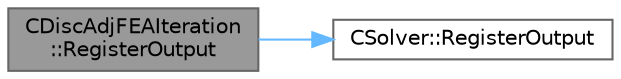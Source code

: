 digraph "CDiscAdjFEAIteration::RegisterOutput"
{
 // LATEX_PDF_SIZE
  bgcolor="transparent";
  edge [fontname=Helvetica,fontsize=10,labelfontname=Helvetica,labelfontsize=10];
  node [fontname=Helvetica,fontsize=10,shape=box,height=0.2,width=0.4];
  rankdir="LR";
  Node1 [id="Node000001",label="CDiscAdjFEAIteration\l::RegisterOutput",height=0.2,width=0.4,color="gray40", fillcolor="grey60", style="filled", fontcolor="black",tooltip="Registers all output variables of the FEM iteration."];
  Node1 -> Node2 [id="edge1_Node000001_Node000002",color="steelblue1",style="solid",tooltip=" "];
  Node2 [id="Node000002",label="CSolver::RegisterOutput",height=0.2,width=0.4,color="grey40", fillcolor="white", style="filled",URL="$classCSolver.html#a27726e011e18e00f80a8c609da58711a",tooltip="A virtual member."];
}
